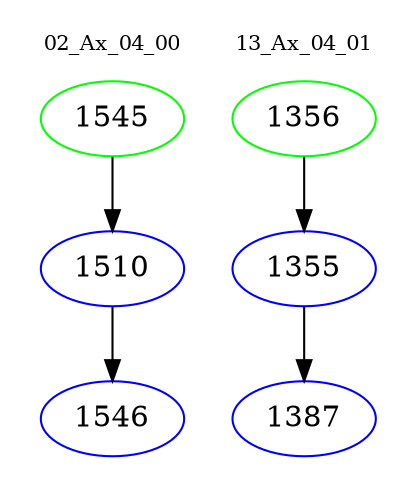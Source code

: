 digraph{
subgraph cluster_0 {
color = white
label = "02_Ax_04_00";
fontsize=10;
T0_1545 [label="1545", color="green"]
T0_1545 -> T0_1510 [color="black"]
T0_1510 [label="1510", color="blue"]
T0_1510 -> T0_1546 [color="black"]
T0_1546 [label="1546", color="blue"]
}
subgraph cluster_1 {
color = white
label = "13_Ax_04_01";
fontsize=10;
T1_1356 [label="1356", color="green"]
T1_1356 -> T1_1355 [color="black"]
T1_1355 [label="1355", color="blue"]
T1_1355 -> T1_1387 [color="black"]
T1_1387 [label="1387", color="blue"]
}
}
